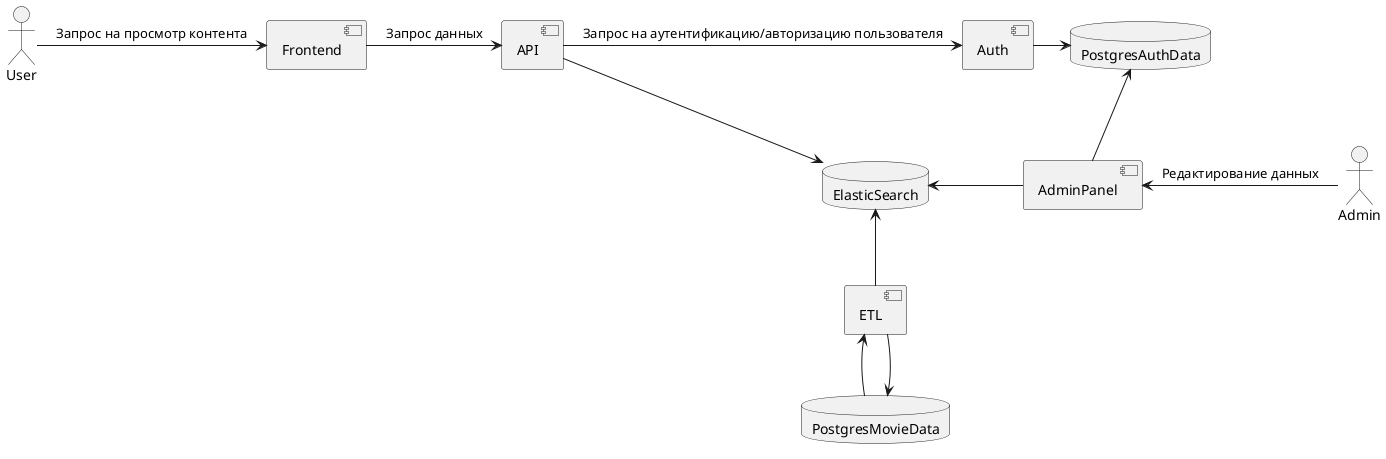 @startuml

skinparam componentStyle uml2
actor User
actor Admin
database PostgresMovieData
database PostgresAuthData
database ElasticSearch
component AdminPanel
component Frontend
component API
component Auth
component ETL

User -right-> Frontend: Запрос на просмотр контента
Frontend -right-> API: Запрос данных
API -right-> Auth: Запрос на аутентификацию/авторизацию пользователя
API -down-> ElasticSearch
Auth -right-> PostgresAuthData
PostgresMovieData -up-> ETL
ETL -down-> PostgresMovieData
ETL -up-> ElasticSearch
Admin -left-> AdminPanel: Редактирование данных
AdminPanel -left-> ElasticSearch
AdminPanel -up-> PostgresAuthData

@enduml
